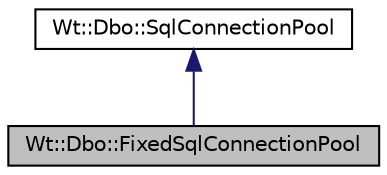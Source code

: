 digraph "Wt::Dbo::FixedSqlConnectionPool"
{
 // LATEX_PDF_SIZE
  edge [fontname="Helvetica",fontsize="10",labelfontname="Helvetica",labelfontsize="10"];
  node [fontname="Helvetica",fontsize="10",shape=record];
  Node1 [label="Wt::Dbo::FixedSqlConnectionPool",height=0.2,width=0.4,color="black", fillcolor="grey75", style="filled", fontcolor="black",tooltip="A connection pool of fixed size."];
  Node2 -> Node1 [dir="back",color="midnightblue",fontsize="10",style="solid"];
  Node2 [label="Wt::Dbo::SqlConnectionPool",height=0.2,width=0.4,color="black", fillcolor="white", style="filled",URL="$classWt_1_1Dbo_1_1SqlConnectionPool.html",tooltip="Abstract base class for a SQL connection pool."];
}
